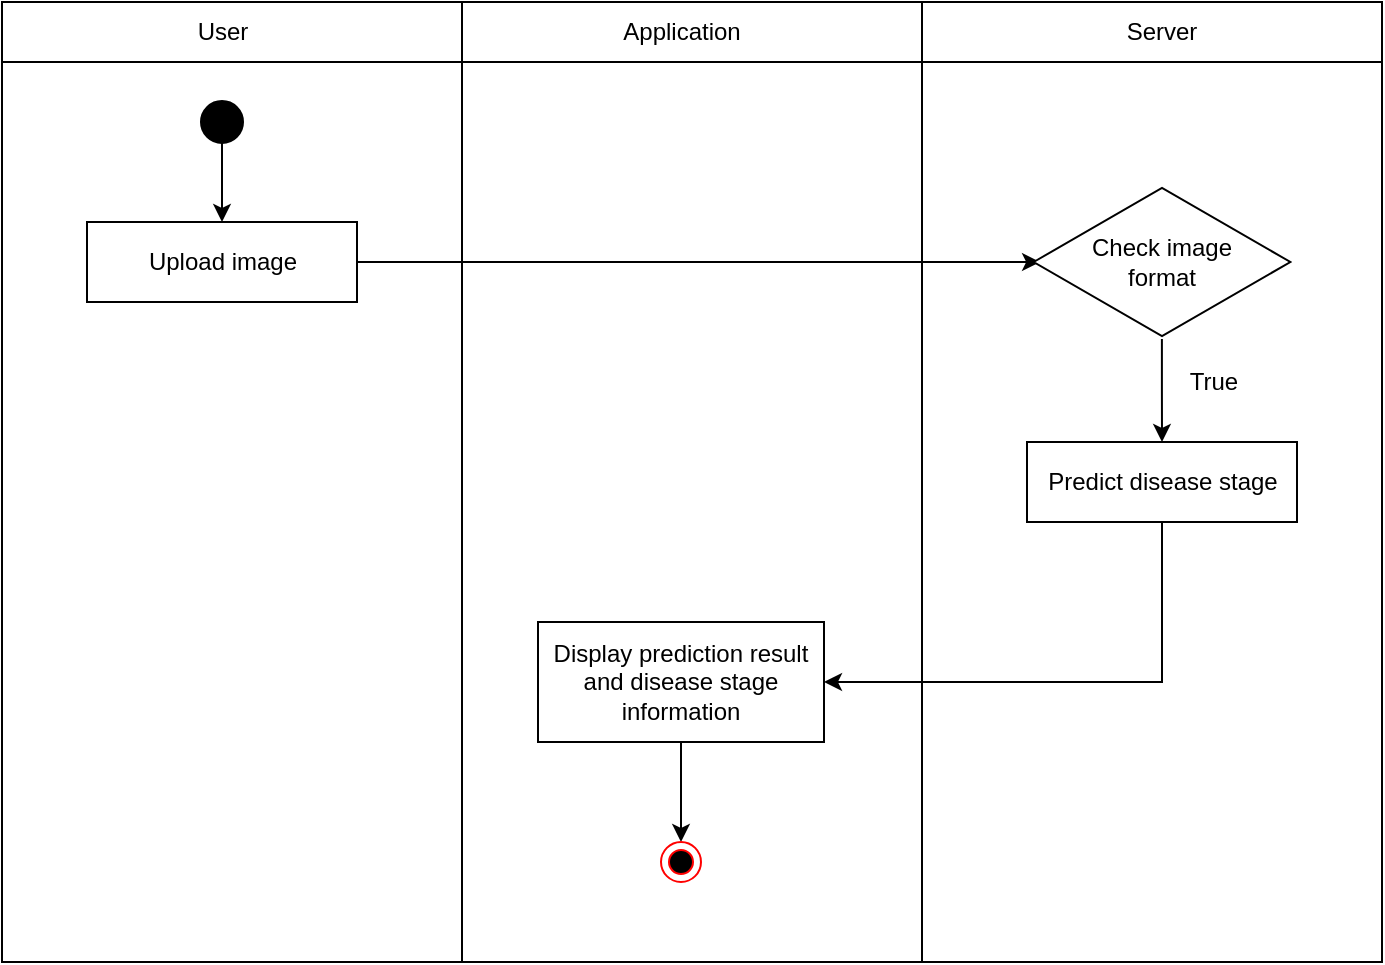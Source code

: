 <mxfile version="13.6.9" type="google"><diagram id="ds4wVfbnH082Wp-DmgF_" name="Page-1"><mxGraphModel dx="1426" dy="771" grid="1" gridSize="10" guides="1" tooltips="1" connect="1" arrows="1" fold="1" page="1" pageScale="1" pageWidth="850" pageHeight="1100" math="0" shadow="0"><root><mxCell id="0"/><mxCell id="1" parent="0"/><mxCell id="A1HBMvh2fQL2bhtIROKQ-1" value="" style="rounded=0;whiteSpace=wrap;html=1;" vertex="1" parent="1"><mxGeometry x="90" y="190" width="230" height="480" as="geometry"/></mxCell><mxCell id="A1HBMvh2fQL2bhtIROKQ-2" value="" style="rounded=0;whiteSpace=wrap;html=1;" vertex="1" parent="1"><mxGeometry x="320" y="190" width="230" height="480" as="geometry"/></mxCell><mxCell id="A1HBMvh2fQL2bhtIROKQ-3" value="" style="rounded=0;whiteSpace=wrap;html=1;" vertex="1" parent="1"><mxGeometry x="550" y="190" width="230" height="480" as="geometry"/></mxCell><mxCell id="A1HBMvh2fQL2bhtIROKQ-6" value="" style="rounded=0;whiteSpace=wrap;html=1;" vertex="1" parent="1"><mxGeometry x="90" y="190" width="230" height="30" as="geometry"/></mxCell><mxCell id="A1HBMvh2fQL2bhtIROKQ-7" value="" style="rounded=0;whiteSpace=wrap;html=1;" vertex="1" parent="1"><mxGeometry x="320" y="190" width="230" height="30" as="geometry"/></mxCell><mxCell id="A1HBMvh2fQL2bhtIROKQ-8" value="" style="rounded=0;whiteSpace=wrap;html=1;" vertex="1" parent="1"><mxGeometry x="550" y="190" width="230" height="30" as="geometry"/></mxCell><mxCell id="A1HBMvh2fQL2bhtIROKQ-9" value="User" style="text;html=1;strokeColor=none;fillColor=none;align=center;verticalAlign=middle;whiteSpace=wrap;rounded=0;" vertex="1" parent="1"><mxGeometry x="172.5" y="195" width="55" height="20" as="geometry"/></mxCell><mxCell id="A1HBMvh2fQL2bhtIROKQ-10" value="Application" style="text;html=1;strokeColor=none;fillColor=none;align=center;verticalAlign=middle;whiteSpace=wrap;rounded=0;" vertex="1" parent="1"><mxGeometry x="390" y="195" width="80" height="20" as="geometry"/></mxCell><mxCell id="A1HBMvh2fQL2bhtIROKQ-11" value="Server" style="text;html=1;strokeColor=none;fillColor=none;align=center;verticalAlign=middle;whiteSpace=wrap;rounded=0;" vertex="1" parent="1"><mxGeometry x="630" y="195" width="80" height="20" as="geometry"/></mxCell><mxCell id="A1HBMvh2fQL2bhtIROKQ-15" style="edgeStyle=orthogonalEdgeStyle;rounded=0;orthogonalLoop=1;jettySize=auto;html=1;entryX=0.5;entryY=0;entryDx=0;entryDy=0;" edge="1" parent="1" source="A1HBMvh2fQL2bhtIROKQ-12" target="A1HBMvh2fQL2bhtIROKQ-14"><mxGeometry relative="1" as="geometry"/></mxCell><mxCell id="A1HBMvh2fQL2bhtIROKQ-12" value="" style="shape=ellipse;html=1;fillColor=#000000;strokeWidth=2;verticalLabelPosition=bottom;verticalAlignment=top;perimeter=ellipsePerimeter;" vertex="1" parent="1"><mxGeometry x="190" y="240" width="20" height="20" as="geometry"/></mxCell><mxCell id="A1HBMvh2fQL2bhtIROKQ-27" style="edgeStyle=orthogonalEdgeStyle;rounded=0;orthogonalLoop=1;jettySize=auto;html=1;entryX=0.025;entryY=0.5;entryDx=0;entryDy=0;entryPerimeter=0;" edge="1" parent="1" source="A1HBMvh2fQL2bhtIROKQ-14" target="A1HBMvh2fQL2bhtIROKQ-16"><mxGeometry relative="1" as="geometry"/></mxCell><mxCell id="A1HBMvh2fQL2bhtIROKQ-14" value="Upload image" style="rounded=0;whiteSpace=wrap;html=1;" vertex="1" parent="1"><mxGeometry x="132.5" y="300" width="135" height="40" as="geometry"/></mxCell><mxCell id="A1HBMvh2fQL2bhtIROKQ-22" style="edgeStyle=orthogonalEdgeStyle;rounded=0;orthogonalLoop=1;jettySize=auto;html=1;entryX=0.5;entryY=0;entryDx=0;entryDy=0;" edge="1" parent="1" source="A1HBMvh2fQL2bhtIROKQ-16" target="A1HBMvh2fQL2bhtIROKQ-19"><mxGeometry relative="1" as="geometry"/></mxCell><mxCell id="A1HBMvh2fQL2bhtIROKQ-16" value="Check image &lt;br&gt;format" style="html=1;whiteSpace=wrap;aspect=fixed;shape=isoRectangle;" vertex="1" parent="1"><mxGeometry x="605.84" y="281.5" width="128.33" height="77" as="geometry"/></mxCell><mxCell id="A1HBMvh2fQL2bhtIROKQ-21" style="edgeStyle=orthogonalEdgeStyle;rounded=0;orthogonalLoop=1;jettySize=auto;html=1;entryX=1;entryY=0.5;entryDx=0;entryDy=0;" edge="1" parent="1" source="A1HBMvh2fQL2bhtIROKQ-19" target="A1HBMvh2fQL2bhtIROKQ-20"><mxGeometry relative="1" as="geometry"><Array as="points"><mxPoint x="670" y="530"/></Array></mxGeometry></mxCell><mxCell id="A1HBMvh2fQL2bhtIROKQ-19" value="Predict disease stage" style="rounded=0;whiteSpace=wrap;html=1;" vertex="1" parent="1"><mxGeometry x="602.5" y="410" width="135" height="40" as="geometry"/></mxCell><mxCell id="A1HBMvh2fQL2bhtIROKQ-24" style="edgeStyle=orthogonalEdgeStyle;rounded=0;orthogonalLoop=1;jettySize=auto;html=1;entryX=0.5;entryY=0;entryDx=0;entryDy=0;" edge="1" parent="1" source="A1HBMvh2fQL2bhtIROKQ-20" target="A1HBMvh2fQL2bhtIROKQ-23"><mxGeometry relative="1" as="geometry"/></mxCell><mxCell id="A1HBMvh2fQL2bhtIROKQ-20" value="Display prediction result&lt;br&gt;and disease stage information" style="rounded=0;whiteSpace=wrap;html=1;" vertex="1" parent="1"><mxGeometry x="358" y="500" width="143" height="60" as="geometry"/></mxCell><mxCell id="A1HBMvh2fQL2bhtIROKQ-23" value="" style="ellipse;html=1;shape=endState;fillColor=#000000;strokeColor=#ff0000;" vertex="1" parent="1"><mxGeometry x="419.5" y="610" width="20" height="20" as="geometry"/></mxCell><mxCell id="A1HBMvh2fQL2bhtIROKQ-28" value="True&lt;br&gt;" style="text;html=1;strokeColor=none;fillColor=none;align=center;verticalAlign=middle;whiteSpace=wrap;rounded=0;" vertex="1" parent="1"><mxGeometry x="676" y="370" width="40" height="20" as="geometry"/></mxCell></root></mxGraphModel></diagram></mxfile>